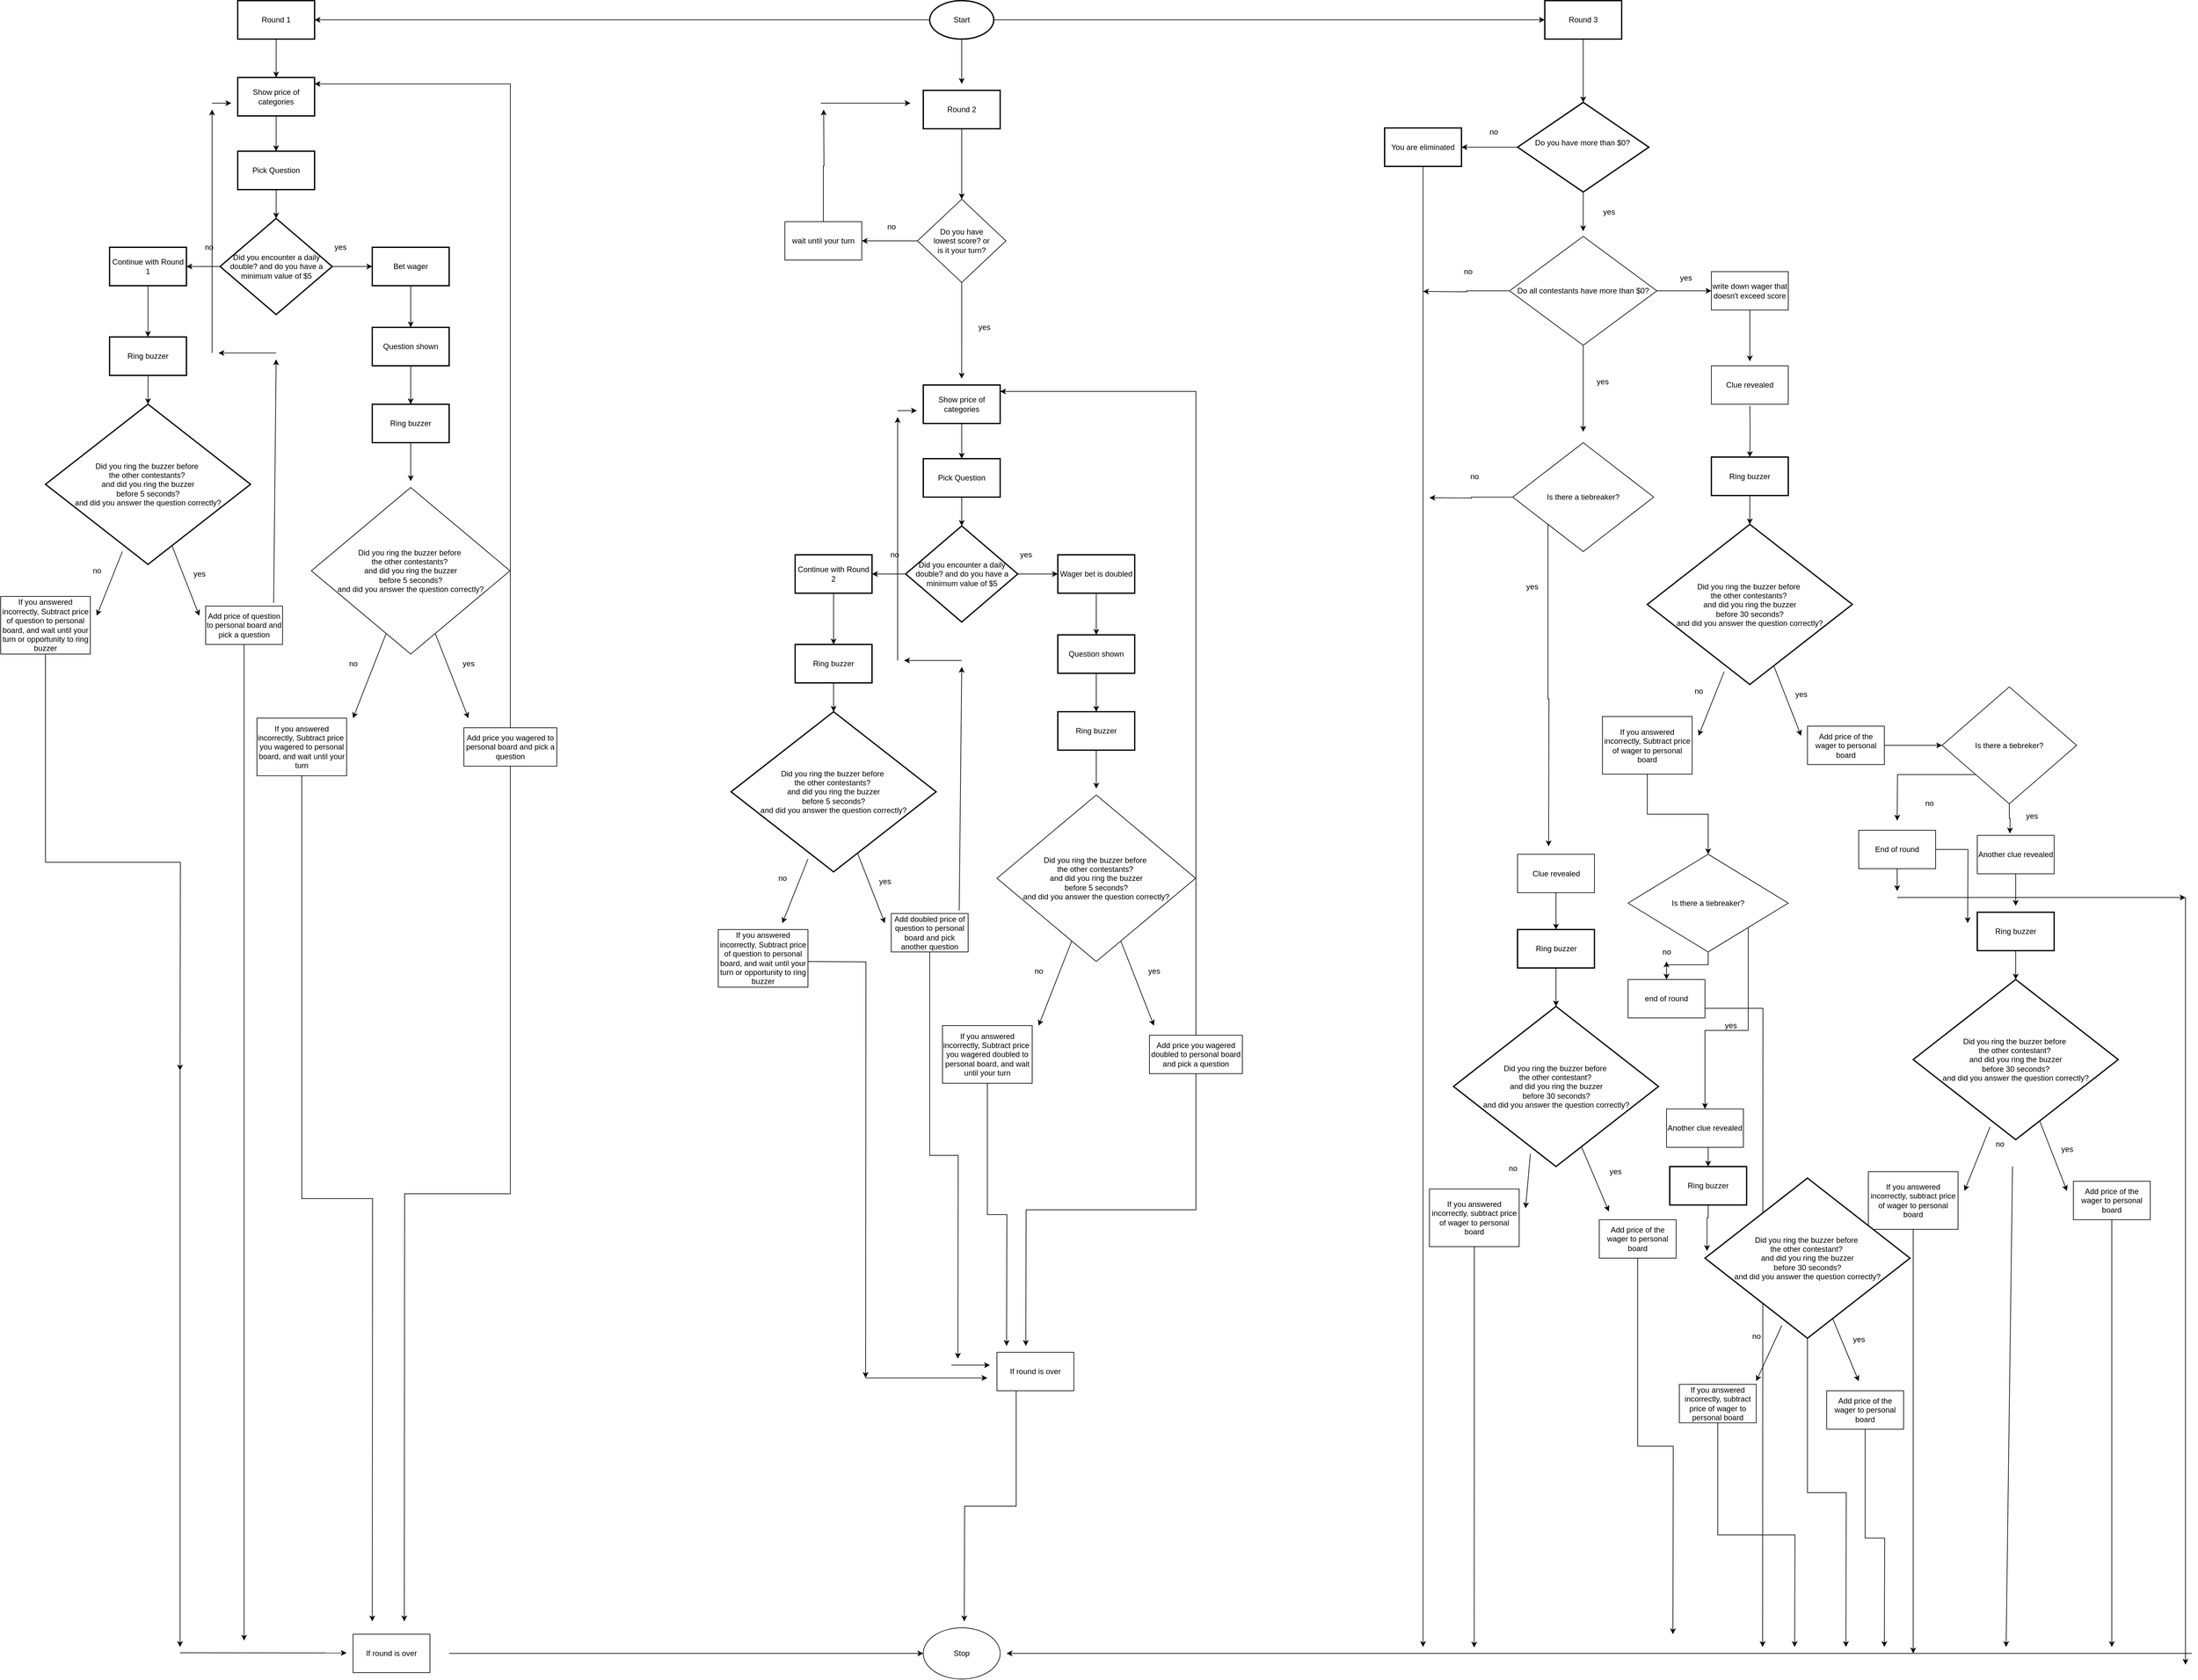 <mxfile version="24.8.8">
  <diagram name="Page-1" id="IfDNaryBEK2YmDjczh2T">
    <mxGraphModel dx="2621" dy="907" grid="1" gridSize="10" guides="1" tooltips="1" connect="1" arrows="1" fold="1" page="1" pageScale="1" pageWidth="850" pageHeight="1100" math="0" shadow="0">
      <root>
        <mxCell id="0" />
        <mxCell id="1" parent="0" />
        <mxCell id="997we59TdqfFo7xOntOj-4" value="" style="edgeStyle=orthogonalEdgeStyle;rounded=0;orthogonalLoop=1;jettySize=auto;html=1;" parent="1" source="997we59TdqfFo7xOntOj-2" target="997we59TdqfFo7xOntOj-3" edge="1">
          <mxGeometry relative="1" as="geometry" />
        </mxCell>
        <mxCell id="997we59TdqfFo7xOntOj-6" value="" style="edgeStyle=orthogonalEdgeStyle;rounded=0;orthogonalLoop=1;jettySize=auto;html=1;" parent="1" source="997we59TdqfFo7xOntOj-2" target="997we59TdqfFo7xOntOj-5" edge="1">
          <mxGeometry relative="1" as="geometry" />
        </mxCell>
        <mxCell id="997we59TdqfFo7xOntOj-191" style="edgeStyle=orthogonalEdgeStyle;rounded=0;orthogonalLoop=1;jettySize=auto;html=1;exitX=0.5;exitY=1;exitDx=0;exitDy=0;exitPerimeter=0;" parent="1" source="997we59TdqfFo7xOntOj-2" edge="1">
          <mxGeometry relative="1" as="geometry">
            <mxPoint x="1130" y="170" as="targetPoint" />
          </mxGeometry>
        </mxCell>
        <mxCell id="997we59TdqfFo7xOntOj-2" value="Start" style="strokeWidth=2;html=1;shape=mxgraph.flowchart.start_1;whiteSpace=wrap;" parent="1" vertex="1">
          <mxGeometry x="1080" y="40" width="100" height="60" as="geometry" />
        </mxCell>
        <mxCell id="997we59TdqfFo7xOntOj-10" value="" style="edgeStyle=orthogonalEdgeStyle;rounded=0;orthogonalLoop=1;jettySize=auto;html=1;" parent="1" source="997we59TdqfFo7xOntOj-3" target="997we59TdqfFo7xOntOj-9" edge="1">
          <mxGeometry relative="1" as="geometry" />
        </mxCell>
        <mxCell id="997we59TdqfFo7xOntOj-3" value="Round 1" style="whiteSpace=wrap;html=1;strokeWidth=2;" parent="1" vertex="1">
          <mxGeometry y="40" width="120" height="60" as="geometry" />
        </mxCell>
        <mxCell id="997we59TdqfFo7xOntOj-249" value="" style="edgeStyle=orthogonalEdgeStyle;rounded=0;orthogonalLoop=1;jettySize=auto;html=1;" parent="1" source="997we59TdqfFo7xOntOj-5" target="997we59TdqfFo7xOntOj-248" edge="1">
          <mxGeometry relative="1" as="geometry" />
        </mxCell>
        <mxCell id="997we59TdqfFo7xOntOj-5" value="Round 3" style="whiteSpace=wrap;html=1;strokeWidth=2;" parent="1" vertex="1">
          <mxGeometry x="2040" y="40" width="120" height="60" as="geometry" />
        </mxCell>
        <mxCell id="997we59TdqfFo7xOntOj-242" style="edgeStyle=orthogonalEdgeStyle;rounded=0;orthogonalLoop=1;jettySize=auto;html=1;exitX=0.5;exitY=1;exitDx=0;exitDy=0;entryX=0.5;entryY=0;entryDx=0;entryDy=0;" parent="1" source="997we59TdqfFo7xOntOj-7" target="997we59TdqfFo7xOntOj-192" edge="1">
          <mxGeometry relative="1" as="geometry">
            <mxPoint x="1130" y="320" as="targetPoint" />
          </mxGeometry>
        </mxCell>
        <mxCell id="997we59TdqfFo7xOntOj-7" value="Round 2" style="whiteSpace=wrap;html=1;strokeWidth=2;" parent="1" vertex="1">
          <mxGeometry x="1070" y="180" width="120" height="60" as="geometry" />
        </mxCell>
        <mxCell id="997we59TdqfFo7xOntOj-14" value="" style="edgeStyle=orthogonalEdgeStyle;rounded=0;orthogonalLoop=1;jettySize=auto;html=1;" parent="1" source="997we59TdqfFo7xOntOj-9" target="997we59TdqfFo7xOntOj-13" edge="1">
          <mxGeometry relative="1" as="geometry" />
        </mxCell>
        <mxCell id="997we59TdqfFo7xOntOj-16" value="" style="edgeStyle=orthogonalEdgeStyle;rounded=0;orthogonalLoop=1;jettySize=auto;html=1;" parent="1" source="997we59TdqfFo7xOntOj-13" target="997we59TdqfFo7xOntOj-15" edge="1">
          <mxGeometry relative="1" as="geometry" />
        </mxCell>
        <mxCell id="997we59TdqfFo7xOntOj-13" value="Pick Question" style="whiteSpace=wrap;html=1;strokeWidth=2;" parent="1" vertex="1">
          <mxGeometry y="275" width="120" height="60" as="geometry" />
        </mxCell>
        <mxCell id="997we59TdqfFo7xOntOj-21" value="" style="edgeStyle=orthogonalEdgeStyle;rounded=0;orthogonalLoop=1;jettySize=auto;html=1;" parent="1" source="997we59TdqfFo7xOntOj-15" target="997we59TdqfFo7xOntOj-20" edge="1">
          <mxGeometry relative="1" as="geometry" />
        </mxCell>
        <mxCell id="997we59TdqfFo7xOntOj-24" value="" style="edgeStyle=orthogonalEdgeStyle;rounded=0;orthogonalLoop=1;jettySize=auto;html=1;" parent="1" source="997we59TdqfFo7xOntOj-15" target="997we59TdqfFo7xOntOj-23" edge="1">
          <mxGeometry relative="1" as="geometry" />
        </mxCell>
        <mxCell id="997we59TdqfFo7xOntOj-15" value="Did you encounter a daily double? and do you have a minimum value of $5" style="rhombus;whiteSpace=wrap;html=1;strokeWidth=2;" parent="1" vertex="1">
          <mxGeometry x="-27.5" y="380" width="175" height="150" as="geometry" />
        </mxCell>
        <mxCell id="997we59TdqfFo7xOntOj-29" value="" style="edgeStyle=orthogonalEdgeStyle;rounded=0;orthogonalLoop=1;jettySize=auto;html=1;" parent="1" source="997we59TdqfFo7xOntOj-20" target="997we59TdqfFo7xOntOj-28" edge="1">
          <mxGeometry relative="1" as="geometry" />
        </mxCell>
        <mxCell id="997we59TdqfFo7xOntOj-20" value="Bet wager" style="whiteSpace=wrap;html=1;strokeWidth=2;" parent="1" vertex="1">
          <mxGeometry x="210" y="425" width="120" height="60" as="geometry" />
        </mxCell>
        <mxCell id="997we59TdqfFo7xOntOj-22" value="yes" style="text;html=1;align=center;verticalAlign=middle;resizable=0;points=[];autosize=1;strokeColor=none;fillColor=none;" parent="1" vertex="1">
          <mxGeometry x="140" y="410" width="40" height="30" as="geometry" />
        </mxCell>
        <mxCell id="997we59TdqfFo7xOntOj-27" value="" style="edgeStyle=orthogonalEdgeStyle;rounded=0;orthogonalLoop=1;jettySize=auto;html=1;" parent="1" source="997we59TdqfFo7xOntOj-23" target="997we59TdqfFo7xOntOj-26" edge="1">
          <mxGeometry relative="1" as="geometry" />
        </mxCell>
        <mxCell id="997we59TdqfFo7xOntOj-23" value="Continue with Round 1" style="whiteSpace=wrap;html=1;strokeWidth=2;" parent="1" vertex="1">
          <mxGeometry x="-200" y="425" width="120" height="60" as="geometry" />
        </mxCell>
        <mxCell id="997we59TdqfFo7xOntOj-25" value="no" style="text;html=1;align=center;verticalAlign=middle;resizable=0;points=[];autosize=1;strokeColor=none;fillColor=none;" parent="1" vertex="1">
          <mxGeometry x="-65" y="410" width="40" height="30" as="geometry" />
        </mxCell>
        <mxCell id="997we59TdqfFo7xOntOj-31" value="" style="edgeStyle=orthogonalEdgeStyle;rounded=0;orthogonalLoop=1;jettySize=auto;html=1;" parent="1" source="997we59TdqfFo7xOntOj-26" target="997we59TdqfFo7xOntOj-30" edge="1">
          <mxGeometry relative="1" as="geometry" />
        </mxCell>
        <mxCell id="997we59TdqfFo7xOntOj-26" value="Ring buzzer" style="whiteSpace=wrap;html=1;strokeWidth=2;" parent="1" vertex="1">
          <mxGeometry x="-200" y="565" width="120" height="60" as="geometry" />
        </mxCell>
        <mxCell id="997we59TdqfFo7xOntOj-35" value="" style="edgeStyle=orthogonalEdgeStyle;rounded=0;orthogonalLoop=1;jettySize=auto;html=1;" parent="1" source="997we59TdqfFo7xOntOj-28" target="997we59TdqfFo7xOntOj-34" edge="1">
          <mxGeometry relative="1" as="geometry" />
        </mxCell>
        <mxCell id="997we59TdqfFo7xOntOj-28" value="Question shown" style="whiteSpace=wrap;html=1;strokeWidth=2;" parent="1" vertex="1">
          <mxGeometry x="210" y="550" width="120" height="60" as="geometry" />
        </mxCell>
        <mxCell id="997we59TdqfFo7xOntOj-30" value="Did you ring the buzzer before&amp;nbsp;&lt;div&gt;the other contestants?&amp;nbsp;&lt;div&gt;and did you ring the buzzer&lt;/div&gt;&lt;div&gt;&amp;nbsp;before 5 seconds?&amp;nbsp;&lt;/div&gt;&lt;div&gt;and did you answer the question correctly?&lt;/div&gt;&lt;/div&gt;" style="rhombus;whiteSpace=wrap;html=1;strokeWidth=2;" parent="1" vertex="1">
          <mxGeometry x="-300" y="670" width="320" height="250" as="geometry" />
        </mxCell>
        <mxCell id="997we59TdqfFo7xOntOj-66" style="edgeStyle=orthogonalEdgeStyle;rounded=0;orthogonalLoop=1;jettySize=auto;html=1;exitX=0.5;exitY=1;exitDx=0;exitDy=0;" parent="1" source="997we59TdqfFo7xOntOj-34" edge="1">
          <mxGeometry relative="1" as="geometry">
            <mxPoint x="270" y="790" as="targetPoint" />
          </mxGeometry>
        </mxCell>
        <mxCell id="997we59TdqfFo7xOntOj-34" value="Ring buzzer" style="whiteSpace=wrap;html=1;strokeWidth=2;" parent="1" vertex="1">
          <mxGeometry x="210" y="670" width="120" height="60" as="geometry" />
        </mxCell>
        <mxCell id="997we59TdqfFo7xOntOj-39" value="" style="endArrow=classic;html=1;rounded=0;" parent="1" source="997we59TdqfFo7xOntOj-30" edge="1">
          <mxGeometry width="50" height="50" relative="1" as="geometry">
            <mxPoint x="-130" y="1000" as="sourcePoint" />
            <mxPoint x="-60" y="1000" as="targetPoint" />
          </mxGeometry>
        </mxCell>
        <mxCell id="997we59TdqfFo7xOntOj-40" value="" style="endArrow=classic;html=1;rounded=0;exitX=0.375;exitY=0.92;exitDx=0;exitDy=0;exitPerimeter=0;" parent="1" source="997we59TdqfFo7xOntOj-30" edge="1">
          <mxGeometry width="50" height="50" relative="1" as="geometry">
            <mxPoint x="-150" y="1000" as="sourcePoint" />
            <mxPoint x="-220" y="1000" as="targetPoint" />
          </mxGeometry>
        </mxCell>
        <mxCell id="997we59TdqfFo7xOntOj-41" value="yes" style="text;html=1;align=center;verticalAlign=middle;resizable=0;points=[];autosize=1;strokeColor=none;fillColor=none;" parent="1" vertex="1">
          <mxGeometry x="-80" y="920" width="40" height="30" as="geometry" />
        </mxCell>
        <mxCell id="997we59TdqfFo7xOntOj-42" value="no" style="text;html=1;align=center;verticalAlign=middle;resizable=0;points=[];autosize=1;strokeColor=none;fillColor=none;" parent="1" vertex="1">
          <mxGeometry x="-240" y="915" width="40" height="30" as="geometry" />
        </mxCell>
        <mxCell id="997we59TdqfFo7xOntOj-137" style="edgeStyle=orthogonalEdgeStyle;rounded=0;orthogonalLoop=1;jettySize=auto;html=1;exitX=0.5;exitY=1;exitDx=0;exitDy=0;" parent="1" source="997we59TdqfFo7xOntOj-43" edge="1">
          <mxGeometry relative="1" as="geometry">
            <mxPoint x="10" y="2600" as="targetPoint" />
          </mxGeometry>
        </mxCell>
        <mxCell id="997we59TdqfFo7xOntOj-43" value="&lt;span style=&quot;background-color: initial;&quot;&gt;Add price of question to personal board and p&lt;/span&gt;ick a question" style="rounded=0;whiteSpace=wrap;html=1;" parent="1" vertex="1">
          <mxGeometry x="-50" y="985" width="120" height="60" as="geometry" />
        </mxCell>
        <mxCell id="997we59TdqfFo7xOntOj-44" value="" style="endArrow=classic;html=1;rounded=0;exitX=0.884;exitY=-0.08;exitDx=0;exitDy=0;exitPerimeter=0;" parent="1" source="997we59TdqfFo7xOntOj-43" edge="1">
          <mxGeometry width="50" height="50" relative="1" as="geometry">
            <mxPoint x="10" y="790" as="sourcePoint" />
            <mxPoint x="60" y="600" as="targetPoint" />
          </mxGeometry>
        </mxCell>
        <mxCell id="997we59TdqfFo7xOntOj-46" value="" style="endArrow=classic;html=1;rounded=0;" parent="1" edge="1">
          <mxGeometry width="50" height="50" relative="1" as="geometry">
            <mxPoint x="60" y="590" as="sourcePoint" />
            <mxPoint x="-30" y="590" as="targetPoint" />
          </mxGeometry>
        </mxCell>
        <mxCell id="997we59TdqfFo7xOntOj-47" value="" style="endArrow=classic;html=1;rounded=0;" parent="1" edge="1">
          <mxGeometry width="50" height="50" relative="1" as="geometry">
            <mxPoint x="-40" y="590" as="sourcePoint" />
            <mxPoint x="-40" y="210" as="targetPoint" />
          </mxGeometry>
        </mxCell>
        <mxCell id="997we59TdqfFo7xOntOj-48" value="" style="endArrow=classic;html=1;rounded=0;" parent="1" edge="1">
          <mxGeometry width="50" height="50" relative="1" as="geometry">
            <mxPoint x="-40" y="200" as="sourcePoint" />
            <mxPoint x="-10" y="200" as="targetPoint" />
          </mxGeometry>
        </mxCell>
        <mxCell id="997we59TdqfFo7xOntOj-49" value="Stop" style="ellipse;whiteSpace=wrap;html=1;" parent="1" vertex="1">
          <mxGeometry x="1070" y="2580" width="120" height="80" as="geometry" />
        </mxCell>
        <mxCell id="997we59TdqfFo7xOntOj-132" style="edgeStyle=orthogonalEdgeStyle;rounded=0;orthogonalLoop=1;jettySize=auto;html=1;exitX=0.5;exitY=1;exitDx=0;exitDy=0;" parent="1" source="997we59TdqfFo7xOntOj-50" edge="1">
          <mxGeometry relative="1" as="geometry">
            <mxPoint x="-90" y="1710" as="targetPoint" />
          </mxGeometry>
        </mxCell>
        <mxCell id="997we59TdqfFo7xOntOj-50" value="&lt;p class=&quot;MsoNormal&quot;&gt;If you answered incorrectly, Subtract price of question to personal board, and wait until your turn or opportunity to ring buzzer&lt;/p&gt;" style="rounded=0;whiteSpace=wrap;html=1;" parent="1" vertex="1">
          <mxGeometry x="-370" y="970" width="140" height="90" as="geometry" />
        </mxCell>
        <mxCell id="997we59TdqfFo7xOntOj-56" value="Did you ring the buzzer before&amp;nbsp;&lt;div&gt;the other contestants?&amp;nbsp;&lt;div&gt;and did you ring the buzzer&lt;/div&gt;&lt;div&gt;&amp;nbsp;before 5 seconds?&amp;nbsp;&lt;/div&gt;&lt;div&gt;and did you answer the question correctly?&lt;/div&gt;&lt;/div&gt;" style="rhombus;whiteSpace=wrap;html=1;" parent="1" vertex="1">
          <mxGeometry x="115" y="800" width="310" height="260" as="geometry" />
        </mxCell>
        <mxCell id="997we59TdqfFo7xOntOj-61" value="" style="endArrow=classic;html=1;rounded=0;" parent="1" source="997we59TdqfFo7xOntOj-56" edge="1">
          <mxGeometry width="50" height="50" relative="1" as="geometry">
            <mxPoint x="260" y="1160" as="sourcePoint" />
            <mxPoint x="180" y="1160" as="targetPoint" />
          </mxGeometry>
        </mxCell>
        <mxCell id="997we59TdqfFo7xOntOj-63" value="no" style="text;html=1;align=center;verticalAlign=middle;resizable=0;points=[];autosize=1;strokeColor=none;fillColor=none;" parent="1" vertex="1">
          <mxGeometry x="160" y="1060" width="40" height="30" as="geometry" />
        </mxCell>
        <mxCell id="997we59TdqfFo7xOntOj-136" style="edgeStyle=orthogonalEdgeStyle;rounded=0;orthogonalLoop=1;jettySize=auto;html=1;exitX=0.5;exitY=1;exitDx=0;exitDy=0;" parent="1" source="997we59TdqfFo7xOntOj-64" edge="1">
          <mxGeometry relative="1" as="geometry">
            <mxPoint x="210" y="2570" as="targetPoint" />
          </mxGeometry>
        </mxCell>
        <mxCell id="997we59TdqfFo7xOntOj-64" value="If you answered incorrectly, Subtract price&amp;nbsp; you wagered to personal board, and wait until your turn" style="rounded=0;whiteSpace=wrap;html=1;" parent="1" vertex="1">
          <mxGeometry x="30" y="1160" width="140" height="90" as="geometry" />
        </mxCell>
        <mxCell id="997we59TdqfFo7xOntOj-72" value="" style="endArrow=classic;html=1;rounded=0;" parent="1" source="997we59TdqfFo7xOntOj-56" edge="1">
          <mxGeometry width="50" height="50" relative="1" as="geometry">
            <mxPoint x="280" y="1160" as="sourcePoint" />
            <mxPoint x="360" y="1160" as="targetPoint" />
          </mxGeometry>
        </mxCell>
        <mxCell id="997we59TdqfFo7xOntOj-73" value="yes" style="text;html=1;align=center;verticalAlign=middle;resizable=0;points=[];autosize=1;strokeColor=none;fillColor=none;" parent="1" vertex="1">
          <mxGeometry x="340" y="1060" width="40" height="30" as="geometry" />
        </mxCell>
        <mxCell id="997we59TdqfFo7xOntOj-135" style="edgeStyle=orthogonalEdgeStyle;rounded=0;orthogonalLoop=1;jettySize=auto;html=1;exitX=0.5;exitY=1;exitDx=0;exitDy=0;" parent="1" source="997we59TdqfFo7xOntOj-74" edge="1">
          <mxGeometry relative="1" as="geometry">
            <mxPoint x="260" y="2570" as="targetPoint" />
          </mxGeometry>
        </mxCell>
        <mxCell id="997we59TdqfFo7xOntOj-74" value="&lt;span style=&quot;background-color: initial;&quot;&gt;Add price you wagered to personal board and pick a question&lt;/span&gt;" style="rounded=0;whiteSpace=wrap;html=1;" parent="1" vertex="1">
          <mxGeometry x="353" y="1175" width="145" height="60" as="geometry" />
        </mxCell>
        <mxCell id="997we59TdqfFo7xOntOj-79" value="" style="endArrow=classic;html=1;rounded=0;" parent="1" edge="1">
          <mxGeometry width="50" height="50" relative="1" as="geometry">
            <mxPoint x="330" y="2620" as="sourcePoint" />
            <mxPoint x="1070" y="2620" as="targetPoint" />
          </mxGeometry>
        </mxCell>
        <mxCell id="997we59TdqfFo7xOntOj-131" value="" style="edgeStyle=orthogonalEdgeStyle;rounded=0;orthogonalLoop=1;jettySize=auto;html=1;exitX=0.5;exitY=0;exitDx=0;exitDy=0;" parent="1" source="997we59TdqfFo7xOntOj-74" target="997we59TdqfFo7xOntOj-9" edge="1">
          <mxGeometry relative="1" as="geometry">
            <mxPoint x="130" y="180" as="targetPoint" />
            <mxPoint x="426" y="1160" as="sourcePoint" />
            <Array as="points">
              <mxPoint x="426" y="170" />
            </Array>
          </mxGeometry>
        </mxCell>
        <mxCell id="997we59TdqfFo7xOntOj-9" value="Show price of categories" style="whiteSpace=wrap;html=1;strokeWidth=2;" parent="1" vertex="1">
          <mxGeometry y="160" width="120" height="60" as="geometry" />
        </mxCell>
        <mxCell id="997we59TdqfFo7xOntOj-138" value="If round is over" style="rounded=0;whiteSpace=wrap;html=1;" parent="1" vertex="1">
          <mxGeometry x="180" y="2590" width="120" height="60" as="geometry" />
        </mxCell>
        <mxCell id="997we59TdqfFo7xOntOj-139" value="" style="endArrow=classic;html=1;rounded=0;" parent="1" edge="1">
          <mxGeometry width="50" height="50" relative="1" as="geometry">
            <mxPoint x="-90" y="1710" as="sourcePoint" />
            <mxPoint x="-90" y="2610" as="targetPoint" />
          </mxGeometry>
        </mxCell>
        <mxCell id="997we59TdqfFo7xOntOj-185" value="" style="endArrow=classic;html=1;rounded=0;" parent="1" edge="1">
          <mxGeometry width="50" height="50" relative="1" as="geometry">
            <mxPoint x="-90" y="2619" as="sourcePoint" />
            <mxPoint x="170" y="2619.23" as="targetPoint" />
          </mxGeometry>
        </mxCell>
        <mxCell id="997we59TdqfFo7xOntOj-239" style="edgeStyle=orthogonalEdgeStyle;rounded=0;orthogonalLoop=1;jettySize=auto;html=1;exitX=0.5;exitY=1;exitDx=0;exitDy=0;" parent="1" source="997we59TdqfFo7xOntOj-192" edge="1">
          <mxGeometry relative="1" as="geometry">
            <mxPoint x="1129.923" y="630" as="targetPoint" />
          </mxGeometry>
        </mxCell>
        <mxCell id="997we59TdqfFo7xOntOj-244" value="" style="edgeStyle=orthogonalEdgeStyle;rounded=0;orthogonalLoop=1;jettySize=auto;html=1;" parent="1" source="997we59TdqfFo7xOntOj-192" target="997we59TdqfFo7xOntOj-243" edge="1">
          <mxGeometry relative="1" as="geometry" />
        </mxCell>
        <mxCell id="997we59TdqfFo7xOntOj-192" value="Do you have&lt;div&gt;&amp;nbsp;lowest score? or&amp;nbsp;&lt;div&gt;is it your turn?&lt;/div&gt;&lt;/div&gt;" style="rhombus;whiteSpace=wrap;html=1;" parent="1" vertex="1">
          <mxGeometry x="1061" y="350" width="138" height="130" as="geometry" />
        </mxCell>
        <mxCell id="997we59TdqfFo7xOntOj-193" value="" style="edgeStyle=orthogonalEdgeStyle;rounded=0;orthogonalLoop=1;jettySize=auto;html=1;" parent="1" source="997we59TdqfFo7xOntOj-233" target="997we59TdqfFo7xOntOj-195" edge="1">
          <mxGeometry relative="1" as="geometry" />
        </mxCell>
        <mxCell id="997we59TdqfFo7xOntOj-194" value="" style="edgeStyle=orthogonalEdgeStyle;rounded=0;orthogonalLoop=1;jettySize=auto;html=1;" parent="1" source="997we59TdqfFo7xOntOj-195" target="997we59TdqfFo7xOntOj-198" edge="1">
          <mxGeometry relative="1" as="geometry" />
        </mxCell>
        <mxCell id="997we59TdqfFo7xOntOj-195" value="Pick Question" style="whiteSpace=wrap;html=1;strokeWidth=2;" parent="1" vertex="1">
          <mxGeometry x="1070" y="755" width="120" height="60" as="geometry" />
        </mxCell>
        <mxCell id="997we59TdqfFo7xOntOj-196" value="" style="edgeStyle=orthogonalEdgeStyle;rounded=0;orthogonalLoop=1;jettySize=auto;html=1;" parent="1" source="997we59TdqfFo7xOntOj-198" target="997we59TdqfFo7xOntOj-200" edge="1">
          <mxGeometry relative="1" as="geometry" />
        </mxCell>
        <mxCell id="997we59TdqfFo7xOntOj-197" value="" style="edgeStyle=orthogonalEdgeStyle;rounded=0;orthogonalLoop=1;jettySize=auto;html=1;" parent="1" source="997we59TdqfFo7xOntOj-198" target="997we59TdqfFo7xOntOj-203" edge="1">
          <mxGeometry relative="1" as="geometry" />
        </mxCell>
        <mxCell id="997we59TdqfFo7xOntOj-198" value="Did you encounter a daily double? and do you have a minimum value of $5" style="rhombus;whiteSpace=wrap;html=1;strokeWidth=2;" parent="1" vertex="1">
          <mxGeometry x="1042.5" y="860" width="175" height="150" as="geometry" />
        </mxCell>
        <mxCell id="997we59TdqfFo7xOntOj-199" value="" style="edgeStyle=orthogonalEdgeStyle;rounded=0;orthogonalLoop=1;jettySize=auto;html=1;" parent="1" source="997we59TdqfFo7xOntOj-200" target="997we59TdqfFo7xOntOj-208" edge="1">
          <mxGeometry relative="1" as="geometry" />
        </mxCell>
        <mxCell id="997we59TdqfFo7xOntOj-200" value="Wager bet is doubled" style="whiteSpace=wrap;html=1;strokeWidth=2;" parent="1" vertex="1">
          <mxGeometry x="1280" y="905" width="120" height="60" as="geometry" />
        </mxCell>
        <mxCell id="997we59TdqfFo7xOntOj-201" value="yes" style="text;html=1;align=center;verticalAlign=middle;resizable=0;points=[];autosize=1;strokeColor=none;fillColor=none;" parent="1" vertex="1">
          <mxGeometry x="1210" y="890" width="40" height="30" as="geometry" />
        </mxCell>
        <mxCell id="997we59TdqfFo7xOntOj-202" value="" style="edgeStyle=orthogonalEdgeStyle;rounded=0;orthogonalLoop=1;jettySize=auto;html=1;" parent="1" source="997we59TdqfFo7xOntOj-203" target="997we59TdqfFo7xOntOj-206" edge="1">
          <mxGeometry relative="1" as="geometry" />
        </mxCell>
        <mxCell id="997we59TdqfFo7xOntOj-203" value="Continue with Round 2" style="whiteSpace=wrap;html=1;strokeWidth=2;" parent="1" vertex="1">
          <mxGeometry x="870" y="905" width="120" height="60" as="geometry" />
        </mxCell>
        <mxCell id="997we59TdqfFo7xOntOj-204" value="no" style="text;html=1;align=center;verticalAlign=middle;resizable=0;points=[];autosize=1;strokeColor=none;fillColor=none;" parent="1" vertex="1">
          <mxGeometry x="1005" y="890" width="40" height="30" as="geometry" />
        </mxCell>
        <mxCell id="997we59TdqfFo7xOntOj-205" value="" style="edgeStyle=orthogonalEdgeStyle;rounded=0;orthogonalLoop=1;jettySize=auto;html=1;" parent="1" source="997we59TdqfFo7xOntOj-206" target="997we59TdqfFo7xOntOj-209" edge="1">
          <mxGeometry relative="1" as="geometry" />
        </mxCell>
        <mxCell id="997we59TdqfFo7xOntOj-206" value="Ring buzzer" style="whiteSpace=wrap;html=1;strokeWidth=2;" parent="1" vertex="1">
          <mxGeometry x="870" y="1045" width="120" height="60" as="geometry" />
        </mxCell>
        <mxCell id="997we59TdqfFo7xOntOj-207" value="" style="edgeStyle=orthogonalEdgeStyle;rounded=0;orthogonalLoop=1;jettySize=auto;html=1;" parent="1" source="997we59TdqfFo7xOntOj-208" target="997we59TdqfFo7xOntOj-211" edge="1">
          <mxGeometry relative="1" as="geometry" />
        </mxCell>
        <mxCell id="997we59TdqfFo7xOntOj-208" value="Question shown" style="whiteSpace=wrap;html=1;strokeWidth=2;" parent="1" vertex="1">
          <mxGeometry x="1280" y="1030" width="120" height="60" as="geometry" />
        </mxCell>
        <mxCell id="997we59TdqfFo7xOntOj-209" value="Did you ring the buzzer before&amp;nbsp;&lt;div&gt;the other contestants?&amp;nbsp;&lt;div&gt;and did you ring the buzzer&lt;/div&gt;&lt;div&gt;&amp;nbsp;before 5 seconds?&amp;nbsp;&lt;/div&gt;&lt;div&gt;and did you answer the question correctly?&lt;/div&gt;&lt;/div&gt;" style="rhombus;whiteSpace=wrap;html=1;strokeWidth=2;" parent="1" vertex="1">
          <mxGeometry x="770" y="1150" width="320" height="250" as="geometry" />
        </mxCell>
        <mxCell id="997we59TdqfFo7xOntOj-210" style="edgeStyle=orthogonalEdgeStyle;rounded=0;orthogonalLoop=1;jettySize=auto;html=1;exitX=0.5;exitY=1;exitDx=0;exitDy=0;" parent="1" source="997we59TdqfFo7xOntOj-211" edge="1">
          <mxGeometry relative="1" as="geometry">
            <mxPoint x="1340" y="1270" as="targetPoint" />
          </mxGeometry>
        </mxCell>
        <mxCell id="997we59TdqfFo7xOntOj-211" value="Ring buzzer" style="whiteSpace=wrap;html=1;strokeWidth=2;" parent="1" vertex="1">
          <mxGeometry x="1280" y="1150" width="120" height="60" as="geometry" />
        </mxCell>
        <mxCell id="997we59TdqfFo7xOntOj-212" value="" style="endArrow=classic;html=1;rounded=0;" parent="1" source="997we59TdqfFo7xOntOj-209" edge="1">
          <mxGeometry width="50" height="50" relative="1" as="geometry">
            <mxPoint x="940" y="1480" as="sourcePoint" />
            <mxPoint x="1010" y="1480" as="targetPoint" />
          </mxGeometry>
        </mxCell>
        <mxCell id="997we59TdqfFo7xOntOj-213" value="" style="endArrow=classic;html=1;rounded=0;exitX=0.375;exitY=0.92;exitDx=0;exitDy=0;exitPerimeter=0;" parent="1" source="997we59TdqfFo7xOntOj-209" edge="1">
          <mxGeometry width="50" height="50" relative="1" as="geometry">
            <mxPoint x="920" y="1480" as="sourcePoint" />
            <mxPoint x="850" y="1480" as="targetPoint" />
          </mxGeometry>
        </mxCell>
        <mxCell id="997we59TdqfFo7xOntOj-214" value="yes" style="text;html=1;align=center;verticalAlign=middle;resizable=0;points=[];autosize=1;strokeColor=none;fillColor=none;" parent="1" vertex="1">
          <mxGeometry x="990" y="1400" width="40" height="30" as="geometry" />
        </mxCell>
        <mxCell id="997we59TdqfFo7xOntOj-215" value="no" style="text;html=1;align=center;verticalAlign=middle;resizable=0;points=[];autosize=1;strokeColor=none;fillColor=none;" parent="1" vertex="1">
          <mxGeometry x="830" y="1395" width="40" height="30" as="geometry" />
        </mxCell>
        <mxCell id="997we59TdqfFo7xOntOj-216" style="edgeStyle=orthogonalEdgeStyle;rounded=0;orthogonalLoop=1;jettySize=auto;html=1;exitX=0.5;exitY=1;exitDx=0;exitDy=0;" parent="1" source="997we59TdqfFo7xOntOj-217" edge="1">
          <mxGeometry relative="1" as="geometry">
            <mxPoint x="1124" y="2160" as="targetPoint" />
          </mxGeometry>
        </mxCell>
        <mxCell id="997we59TdqfFo7xOntOj-217" value="&lt;span style=&quot;background-color: initial;&quot;&gt;Add doubled price of question to personal board and p&lt;/span&gt;ick another question" style="rounded=0;whiteSpace=wrap;html=1;" parent="1" vertex="1">
          <mxGeometry x="1020" y="1465" width="120" height="60" as="geometry" />
        </mxCell>
        <mxCell id="997we59TdqfFo7xOntOj-218" value="" style="endArrow=classic;html=1;rounded=0;exitX=0.884;exitY=-0.08;exitDx=0;exitDy=0;exitPerimeter=0;" parent="1" source="997we59TdqfFo7xOntOj-217" edge="1">
          <mxGeometry width="50" height="50" relative="1" as="geometry">
            <mxPoint x="1080" y="1270" as="sourcePoint" />
            <mxPoint x="1130" y="1080" as="targetPoint" />
          </mxGeometry>
        </mxCell>
        <mxCell id="997we59TdqfFo7xOntOj-219" value="" style="endArrow=classic;html=1;rounded=0;" parent="1" edge="1">
          <mxGeometry width="50" height="50" relative="1" as="geometry">
            <mxPoint x="1130" y="1070" as="sourcePoint" />
            <mxPoint x="1040" y="1070" as="targetPoint" />
          </mxGeometry>
        </mxCell>
        <mxCell id="997we59TdqfFo7xOntOj-220" value="" style="endArrow=classic;html=1;rounded=0;" parent="1" edge="1">
          <mxGeometry width="50" height="50" relative="1" as="geometry">
            <mxPoint x="1030" y="1070" as="sourcePoint" />
            <mxPoint x="1030" y="690" as="targetPoint" />
          </mxGeometry>
        </mxCell>
        <mxCell id="997we59TdqfFo7xOntOj-221" value="" style="endArrow=classic;html=1;rounded=0;" parent="1" edge="1">
          <mxGeometry width="50" height="50" relative="1" as="geometry">
            <mxPoint x="1030" y="680" as="sourcePoint" />
            <mxPoint x="1060" y="680" as="targetPoint" />
          </mxGeometry>
        </mxCell>
        <mxCell id="997we59TdqfFo7xOntOj-222" style="edgeStyle=orthogonalEdgeStyle;rounded=0;orthogonalLoop=1;jettySize=auto;html=1;" parent="1" edge="1">
          <mxGeometry relative="1" as="geometry">
            <mxPoint x="980" y="2190" as="targetPoint" />
            <mxPoint x="890" y="1540" as="sourcePoint" />
          </mxGeometry>
        </mxCell>
        <mxCell id="997we59TdqfFo7xOntOj-223" value="Did you ring the buzzer before&amp;nbsp;&lt;div&gt;the other contestants?&amp;nbsp;&lt;div&gt;and did you ring the buzzer&lt;/div&gt;&lt;div&gt;&amp;nbsp;before 5 seconds?&amp;nbsp;&lt;/div&gt;&lt;div&gt;and did you answer the question correctly?&lt;/div&gt;&lt;/div&gt;" style="rhombus;whiteSpace=wrap;html=1;" parent="1" vertex="1">
          <mxGeometry x="1185" y="1280" width="310" height="260" as="geometry" />
        </mxCell>
        <mxCell id="997we59TdqfFo7xOntOj-224" value="" style="endArrow=classic;html=1;rounded=0;" parent="1" source="997we59TdqfFo7xOntOj-223" edge="1">
          <mxGeometry width="50" height="50" relative="1" as="geometry">
            <mxPoint x="1330" y="1640" as="sourcePoint" />
            <mxPoint x="1250" y="1640" as="targetPoint" />
          </mxGeometry>
        </mxCell>
        <mxCell id="997we59TdqfFo7xOntOj-225" value="no" style="text;html=1;align=center;verticalAlign=middle;resizable=0;points=[];autosize=1;strokeColor=none;fillColor=none;" parent="1" vertex="1">
          <mxGeometry x="1230" y="1540" width="40" height="30" as="geometry" />
        </mxCell>
        <mxCell id="997we59TdqfFo7xOntOj-226" style="edgeStyle=orthogonalEdgeStyle;rounded=0;orthogonalLoop=1;jettySize=auto;html=1;exitX=0.5;exitY=1;exitDx=0;exitDy=0;" parent="1" source="997we59TdqfFo7xOntOj-227" edge="1">
          <mxGeometry relative="1" as="geometry">
            <mxPoint x="1200" y="2140" as="targetPoint" />
          </mxGeometry>
        </mxCell>
        <mxCell id="997we59TdqfFo7xOntOj-227" value="If you answered incorrectly, Subtract price&amp;nbsp; you wagered doubled to personal board, and wait until your turn" style="rounded=0;whiteSpace=wrap;html=1;" parent="1" vertex="1">
          <mxGeometry x="1100" y="1640" width="140" height="90" as="geometry" />
        </mxCell>
        <mxCell id="997we59TdqfFo7xOntOj-228" value="" style="endArrow=classic;html=1;rounded=0;" parent="1" source="997we59TdqfFo7xOntOj-223" edge="1">
          <mxGeometry width="50" height="50" relative="1" as="geometry">
            <mxPoint x="1350" y="1640" as="sourcePoint" />
            <mxPoint x="1430" y="1640" as="targetPoint" />
          </mxGeometry>
        </mxCell>
        <mxCell id="997we59TdqfFo7xOntOj-229" value="yes" style="text;html=1;align=center;verticalAlign=middle;resizable=0;points=[];autosize=1;strokeColor=none;fillColor=none;" parent="1" vertex="1">
          <mxGeometry x="1410" y="1540" width="40" height="30" as="geometry" />
        </mxCell>
        <mxCell id="997we59TdqfFo7xOntOj-230" style="edgeStyle=orthogonalEdgeStyle;rounded=0;orthogonalLoop=1;jettySize=auto;html=1;exitX=0.5;exitY=1;exitDx=0;exitDy=0;" parent="1" source="997we59TdqfFo7xOntOj-231" edge="1">
          <mxGeometry relative="1" as="geometry">
            <mxPoint x="1230" y="2140" as="targetPoint" />
          </mxGeometry>
        </mxCell>
        <mxCell id="997we59TdqfFo7xOntOj-231" value="&lt;span style=&quot;background-color: initial;&quot;&gt;Add price you wagered doubled to personal board and pick a question&lt;/span&gt;" style="rounded=0;whiteSpace=wrap;html=1;" parent="1" vertex="1">
          <mxGeometry x="1423" y="1655" width="145" height="60" as="geometry" />
        </mxCell>
        <mxCell id="997we59TdqfFo7xOntOj-232" value="" style="edgeStyle=orthogonalEdgeStyle;rounded=0;orthogonalLoop=1;jettySize=auto;html=1;exitX=0.5;exitY=0;exitDx=0;exitDy=0;" parent="1" source="997we59TdqfFo7xOntOj-231" target="997we59TdqfFo7xOntOj-233" edge="1">
          <mxGeometry relative="1" as="geometry">
            <mxPoint x="1200" y="660" as="targetPoint" />
            <mxPoint x="1496" y="1640" as="sourcePoint" />
            <Array as="points">
              <mxPoint x="1496" y="650" />
            </Array>
          </mxGeometry>
        </mxCell>
        <mxCell id="997we59TdqfFo7xOntOj-233" value="Show price of categories" style="whiteSpace=wrap;html=1;strokeWidth=2;" parent="1" vertex="1">
          <mxGeometry x="1070" y="640" width="120" height="60" as="geometry" />
        </mxCell>
        <mxCell id="997we59TdqfFo7xOntOj-234" style="edgeStyle=orthogonalEdgeStyle;rounded=0;orthogonalLoop=1;jettySize=auto;html=1;exitX=0.25;exitY=1;exitDx=0;exitDy=0;" parent="1" source="997we59TdqfFo7xOntOj-235" edge="1">
          <mxGeometry relative="1" as="geometry">
            <mxPoint x="1134" y="2570" as="targetPoint" />
          </mxGeometry>
        </mxCell>
        <mxCell id="997we59TdqfFo7xOntOj-235" value="If round is over" style="rounded=0;whiteSpace=wrap;html=1;" parent="1" vertex="1">
          <mxGeometry x="1185" y="2150" width="120" height="60" as="geometry" />
        </mxCell>
        <mxCell id="997we59TdqfFo7xOntOj-236" value="" style="endArrow=classic;html=1;rounded=0;" parent="1" edge="1">
          <mxGeometry width="50" height="50" relative="1" as="geometry">
            <mxPoint x="980" y="2190" as="sourcePoint" />
            <mxPoint x="1170" y="2190" as="targetPoint" />
          </mxGeometry>
        </mxCell>
        <mxCell id="997we59TdqfFo7xOntOj-237" value="" style="endArrow=classic;html=1;rounded=0;" parent="1" edge="1">
          <mxGeometry width="50" height="50" relative="1" as="geometry">
            <mxPoint x="1114" y="2170" as="sourcePoint" />
            <mxPoint x="1174" y="2170" as="targetPoint" />
          </mxGeometry>
        </mxCell>
        <mxCell id="997we59TdqfFo7xOntOj-238" value="&lt;p class=&quot;MsoNormal&quot;&gt;If you answered incorrectly, Subtract price of question to personal board, and wait until your turn or opportunity to ring buzzer&lt;/p&gt;" style="rounded=0;whiteSpace=wrap;html=1;" parent="1" vertex="1">
          <mxGeometry x="750" y="1490" width="140" height="90" as="geometry" />
        </mxCell>
        <mxCell id="997we59TdqfFo7xOntOj-240" value="yes" style="text;html=1;align=center;verticalAlign=middle;resizable=0;points=[];autosize=1;strokeColor=none;fillColor=none;" parent="1" vertex="1">
          <mxGeometry x="1145" y="535" width="40" height="30" as="geometry" />
        </mxCell>
        <mxCell id="997we59TdqfFo7xOntOj-246" style="edgeStyle=orthogonalEdgeStyle;rounded=0;orthogonalLoop=1;jettySize=auto;html=1;exitX=0.5;exitY=0;exitDx=0;exitDy=0;" parent="1" source="997we59TdqfFo7xOntOj-243" edge="1">
          <mxGeometry relative="1" as="geometry">
            <mxPoint x="914.538" y="210" as="targetPoint" />
          </mxGeometry>
        </mxCell>
        <mxCell id="997we59TdqfFo7xOntOj-243" value="wait until your turn" style="whiteSpace=wrap;html=1;" parent="1" vertex="1">
          <mxGeometry x="854" y="385" width="120" height="60" as="geometry" />
        </mxCell>
        <mxCell id="997we59TdqfFo7xOntOj-245" value="no" style="text;html=1;align=center;verticalAlign=middle;resizable=0;points=[];autosize=1;strokeColor=none;fillColor=none;" parent="1" vertex="1">
          <mxGeometry x="1000" y="378" width="40" height="30" as="geometry" />
        </mxCell>
        <mxCell id="997we59TdqfFo7xOntOj-247" value="" style="endArrow=classic;html=1;rounded=0;" parent="1" edge="1">
          <mxGeometry width="50" height="50" relative="1" as="geometry">
            <mxPoint x="910" y="200" as="sourcePoint" />
            <mxPoint x="1050" y="200" as="targetPoint" />
          </mxGeometry>
        </mxCell>
        <mxCell id="997we59TdqfFo7xOntOj-251" value="" style="edgeStyle=orthogonalEdgeStyle;rounded=0;orthogonalLoop=1;jettySize=auto;html=1;" parent="1" source="997we59TdqfFo7xOntOj-248" target="997we59TdqfFo7xOntOj-250" edge="1">
          <mxGeometry relative="1" as="geometry" />
        </mxCell>
        <mxCell id="997we59TdqfFo7xOntOj-265" style="edgeStyle=orthogonalEdgeStyle;rounded=0;orthogonalLoop=1;jettySize=auto;html=1;exitX=0.5;exitY=1;exitDx=0;exitDy=0;" parent="1" source="997we59TdqfFo7xOntOj-248" edge="1">
          <mxGeometry relative="1" as="geometry">
            <mxPoint x="2099.857" y="400" as="targetPoint" />
          </mxGeometry>
        </mxCell>
        <mxCell id="997we59TdqfFo7xOntOj-248" value="Do you have more than $0?&amp;nbsp;&lt;div&gt;&lt;br&gt;&lt;/div&gt;" style="rhombus;whiteSpace=wrap;html=1;strokeWidth=2;" parent="1" vertex="1">
          <mxGeometry x="1997.5" y="198.75" width="205" height="140" as="geometry" />
        </mxCell>
        <mxCell id="997we59TdqfFo7xOntOj-254" style="edgeStyle=orthogonalEdgeStyle;rounded=0;orthogonalLoop=1;jettySize=auto;html=1;exitX=0.5;exitY=1;exitDx=0;exitDy=0;" parent="1" source="997we59TdqfFo7xOntOj-250" edge="1">
          <mxGeometry relative="1" as="geometry">
            <mxPoint x="1850" y="2610" as="targetPoint" />
            <Array as="points">
              <mxPoint x="1850" y="2580" />
              <mxPoint x="1850" y="2580" />
            </Array>
          </mxGeometry>
        </mxCell>
        <mxCell id="997we59TdqfFo7xOntOj-250" value="You are eliminated" style="whiteSpace=wrap;html=1;strokeWidth=2;" parent="1" vertex="1">
          <mxGeometry x="1790" y="238.75" width="120" height="60" as="geometry" />
        </mxCell>
        <mxCell id="997we59TdqfFo7xOntOj-253" value="" style="endArrow=classic;html=1;rounded=0;" parent="1" edge="1">
          <mxGeometry width="50" height="50" relative="1" as="geometry">
            <mxPoint x="3050" y="2620" as="sourcePoint" />
            <mxPoint x="1200" y="2620" as="targetPoint" />
          </mxGeometry>
        </mxCell>
        <mxCell id="997we59TdqfFo7xOntOj-255" value="no" style="text;html=1;align=center;verticalAlign=middle;resizable=0;points=[];autosize=1;strokeColor=none;fillColor=none;" parent="1" vertex="1">
          <mxGeometry x="1940" y="230" width="40" height="30" as="geometry" />
        </mxCell>
        <mxCell id="997we59TdqfFo7xOntOj-259" value="yes" style="text;html=1;align=center;verticalAlign=middle;resizable=0;points=[];autosize=1;strokeColor=none;fillColor=none;" parent="1" vertex="1">
          <mxGeometry x="2120" y="355" width="40" height="30" as="geometry" />
        </mxCell>
        <mxCell id="997we59TdqfFo7xOntOj-270" value="" style="edgeStyle=orthogonalEdgeStyle;rounded=0;orthogonalLoop=1;jettySize=auto;html=1;" parent="1" source="997we59TdqfFo7xOntOj-260" target="997we59TdqfFo7xOntOj-269" edge="1">
          <mxGeometry relative="1" as="geometry" />
        </mxCell>
        <mxCell id="997we59TdqfFo7xOntOj-273" value="" style="edgeStyle=orthogonalEdgeStyle;rounded=0;orthogonalLoop=1;jettySize=auto;html=1;" parent="1" source="997we59TdqfFo7xOntOj-260" edge="1">
          <mxGeometry relative="1" as="geometry">
            <mxPoint x="2100" y="713" as="targetPoint" />
          </mxGeometry>
        </mxCell>
        <mxCell id="997we59TdqfFo7xOntOj-298" style="edgeStyle=orthogonalEdgeStyle;rounded=0;orthogonalLoop=1;jettySize=auto;html=1;exitX=0;exitY=0.5;exitDx=0;exitDy=0;" parent="1" source="997we59TdqfFo7xOntOj-260" edge="1">
          <mxGeometry relative="1" as="geometry">
            <mxPoint x="1850" y="494" as="targetPoint" />
          </mxGeometry>
        </mxCell>
        <mxCell id="997we59TdqfFo7xOntOj-260" value="Do all contestants have more than $0?" style="rhombus;whiteSpace=wrap;html=1;" parent="1" vertex="1">
          <mxGeometry x="1985" y="408" width="230" height="170" as="geometry" />
        </mxCell>
        <mxCell id="997we59TdqfFo7xOntOj-276" value="" style="edgeStyle=orthogonalEdgeStyle;rounded=0;orthogonalLoop=1;jettySize=auto;html=1;" parent="1" source="997we59TdqfFo7xOntOj-269" edge="1">
          <mxGeometry relative="1" as="geometry">
            <mxPoint x="2360" y="603" as="targetPoint" />
          </mxGeometry>
        </mxCell>
        <mxCell id="997we59TdqfFo7xOntOj-269" value="write down wager that doesn&#39;t exceed score" style="whiteSpace=wrap;html=1;" parent="1" vertex="1">
          <mxGeometry x="2300" y="463" width="120" height="60" as="geometry" />
        </mxCell>
        <mxCell id="997we59TdqfFo7xOntOj-271" value="yes" style="text;html=1;align=center;verticalAlign=middle;resizable=0;points=[];autosize=1;strokeColor=none;fillColor=none;" parent="1" vertex="1">
          <mxGeometry x="2240" y="458" width="40" height="30" as="geometry" />
        </mxCell>
        <mxCell id="997we59TdqfFo7xOntOj-274" value="yes" style="text;html=1;align=center;verticalAlign=middle;resizable=0;points=[];autosize=1;strokeColor=none;fillColor=none;" parent="1" vertex="1">
          <mxGeometry x="2110" y="620" width="40" height="30" as="geometry" />
        </mxCell>
        <mxCell id="997we59TdqfFo7xOntOj-279" value="" style="edgeStyle=orthogonalEdgeStyle;rounded=0;orthogonalLoop=1;jettySize=auto;html=1;" parent="1" target="997we59TdqfFo7xOntOj-282" edge="1">
          <mxGeometry relative="1" as="geometry">
            <mxPoint x="2360" y="672.5" as="sourcePoint" />
          </mxGeometry>
        </mxCell>
        <mxCell id="997we59TdqfFo7xOntOj-281" value="" style="edgeStyle=orthogonalEdgeStyle;rounded=0;orthogonalLoop=1;jettySize=auto;html=1;" parent="1" source="997we59TdqfFo7xOntOj-282" target="997we59TdqfFo7xOntOj-283" edge="1">
          <mxGeometry relative="1" as="geometry" />
        </mxCell>
        <mxCell id="997we59TdqfFo7xOntOj-282" value="Ring buzzer" style="whiteSpace=wrap;html=1;strokeWidth=2;" parent="1" vertex="1">
          <mxGeometry x="2300" y="752.5" width="120" height="60" as="geometry" />
        </mxCell>
        <mxCell id="997we59TdqfFo7xOntOj-283" value="Did you ring the buzzer before&amp;nbsp;&lt;div&gt;the other contestants?&amp;nbsp;&lt;div&gt;and did you ring the buzzer&lt;/div&gt;&lt;div&gt;&amp;nbsp;before 30 seconds?&amp;nbsp;&lt;/div&gt;&lt;div&gt;and did you answer the question correctly?&lt;/div&gt;&lt;/div&gt;" style="rhombus;whiteSpace=wrap;html=1;strokeWidth=2;" parent="1" vertex="1">
          <mxGeometry x="2200" y="857.5" width="320" height="250" as="geometry" />
        </mxCell>
        <mxCell id="997we59TdqfFo7xOntOj-284" value="" style="endArrow=classic;html=1;rounded=0;" parent="1" source="997we59TdqfFo7xOntOj-283" edge="1">
          <mxGeometry width="50" height="50" relative="1" as="geometry">
            <mxPoint x="2370" y="1187.5" as="sourcePoint" />
            <mxPoint x="2440" y="1187.5" as="targetPoint" />
          </mxGeometry>
        </mxCell>
        <mxCell id="997we59TdqfFo7xOntOj-285" value="" style="endArrow=classic;html=1;rounded=0;exitX=0.375;exitY=0.92;exitDx=0;exitDy=0;exitPerimeter=0;" parent="1" source="997we59TdqfFo7xOntOj-283" edge="1">
          <mxGeometry width="50" height="50" relative="1" as="geometry">
            <mxPoint x="2350" y="1187.5" as="sourcePoint" />
            <mxPoint x="2280" y="1187.5" as="targetPoint" />
          </mxGeometry>
        </mxCell>
        <mxCell id="997we59TdqfFo7xOntOj-286" value="yes" style="text;html=1;align=center;verticalAlign=middle;resizable=0;points=[];autosize=1;strokeColor=none;fillColor=none;" parent="1" vertex="1">
          <mxGeometry x="2420" y="1107.5" width="40" height="30" as="geometry" />
        </mxCell>
        <mxCell id="997we59TdqfFo7xOntOj-287" value="no" style="text;html=1;align=center;verticalAlign=middle;resizable=0;points=[];autosize=1;strokeColor=none;fillColor=none;" parent="1" vertex="1">
          <mxGeometry x="2260" y="1102.5" width="40" height="30" as="geometry" />
        </mxCell>
        <mxCell id="997we59TdqfFo7xOntOj-297" style="edgeStyle=orthogonalEdgeStyle;rounded=0;orthogonalLoop=1;jettySize=auto;html=1;exitX=0.5;exitY=1;exitDx=0;exitDy=0;" parent="1" source="997we59TdqfFo7xOntOj-362" edge="1">
          <mxGeometry relative="1" as="geometry">
            <mxPoint x="2510" y="2610" as="targetPoint" />
          </mxGeometry>
        </mxCell>
        <mxCell id="997we59TdqfFo7xOntOj-320" style="edgeStyle=orthogonalEdgeStyle;rounded=0;orthogonalLoop=1;jettySize=auto;html=1;exitX=1;exitY=0.5;exitDx=0;exitDy=0;" parent="1" source="997we59TdqfFo7xOntOj-288" target="997we59TdqfFo7xOntOj-322" edge="1">
          <mxGeometry relative="1" as="geometry">
            <mxPoint x="2650" y="1203.182" as="targetPoint" />
          </mxGeometry>
        </mxCell>
        <mxCell id="997we59TdqfFo7xOntOj-288" value="&lt;span style=&quot;background-color: initial;&quot;&gt;Add price of the wager to personal board&lt;/span&gt;" style="rounded=0;whiteSpace=wrap;html=1;" parent="1" vertex="1">
          <mxGeometry x="2450" y="1172.5" width="120" height="60" as="geometry" />
        </mxCell>
        <mxCell id="997we59TdqfFo7xOntOj-347" value="" style="edgeStyle=orthogonalEdgeStyle;rounded=0;orthogonalLoop=1;jettySize=auto;html=1;" parent="1" source="997we59TdqfFo7xOntOj-291" target="997we59TdqfFo7xOntOj-346" edge="1">
          <mxGeometry relative="1" as="geometry" />
        </mxCell>
        <mxCell id="997we59TdqfFo7xOntOj-291" value="&lt;p class=&quot;MsoNormal&quot;&gt;If you answered incorrectly, Subtract price of wager to personal board&lt;/p&gt;" style="rounded=0;whiteSpace=wrap;html=1;" parent="1" vertex="1">
          <mxGeometry x="2130" y="1157.5" width="140" height="90" as="geometry" />
        </mxCell>
        <mxCell id="997we59TdqfFo7xOntOj-292" value="Clue revealed" style="rounded=0;whiteSpace=wrap;html=1;" parent="1" vertex="1">
          <mxGeometry x="2300" y="610" width="120" height="60" as="geometry" />
        </mxCell>
        <mxCell id="997we59TdqfFo7xOntOj-301" style="edgeStyle=orthogonalEdgeStyle;rounded=0;orthogonalLoop=1;jettySize=auto;html=1;exitX=0;exitY=0.5;exitDx=0;exitDy=0;" parent="1" source="997we59TdqfFo7xOntOj-294" edge="1">
          <mxGeometry relative="1" as="geometry">
            <mxPoint x="1860" y="816" as="targetPoint" />
          </mxGeometry>
        </mxCell>
        <mxCell id="997we59TdqfFo7xOntOj-356" style="edgeStyle=orthogonalEdgeStyle;rounded=0;orthogonalLoop=1;jettySize=auto;html=1;exitX=0;exitY=1;exitDx=0;exitDy=0;" parent="1" source="997we59TdqfFo7xOntOj-294" edge="1">
          <mxGeometry relative="1" as="geometry">
            <mxPoint x="2046" y="1360" as="targetPoint" />
          </mxGeometry>
        </mxCell>
        <mxCell id="997we59TdqfFo7xOntOj-294" value="Is there a tiebreaker?" style="rhombus;whiteSpace=wrap;html=1;" parent="1" vertex="1">
          <mxGeometry x="1990" y="730" width="220" height="170" as="geometry" />
        </mxCell>
        <mxCell id="997we59TdqfFo7xOntOj-299" value="no" style="text;html=1;align=center;verticalAlign=middle;resizable=0;points=[];autosize=1;strokeColor=none;fillColor=none;" parent="1" vertex="1">
          <mxGeometry x="1900" y="448" width="40" height="30" as="geometry" />
        </mxCell>
        <mxCell id="997we59TdqfFo7xOntOj-300" value="yes" style="text;html=1;align=center;verticalAlign=middle;resizable=0;points=[];autosize=1;strokeColor=none;fillColor=none;" parent="1" vertex="1">
          <mxGeometry x="2000" y="940" width="40" height="30" as="geometry" />
        </mxCell>
        <mxCell id="997we59TdqfFo7xOntOj-302" value="no" style="text;html=1;align=center;verticalAlign=middle;resizable=0;points=[];autosize=1;strokeColor=none;fillColor=none;" parent="1" vertex="1">
          <mxGeometry x="1910" y="768" width="40" height="30" as="geometry" />
        </mxCell>
        <mxCell id="997we59TdqfFo7xOntOj-316" style="edgeStyle=orthogonalEdgeStyle;rounded=0;orthogonalLoop=1;jettySize=auto;html=1;exitX=0.5;exitY=1;exitDx=0;exitDy=0;entryX=0.5;entryY=0;entryDx=0;entryDy=0;" parent="1" source="997we59TdqfFo7xOntOj-303" target="997we59TdqfFo7xOntOj-305" edge="1">
          <mxGeometry relative="1" as="geometry">
            <mxPoint x="2090" y="1480" as="targetPoint" />
          </mxGeometry>
        </mxCell>
        <mxCell id="997we59TdqfFo7xOntOj-303" value="Clue revealed" style="rounded=0;whiteSpace=wrap;html=1;" parent="1" vertex="1">
          <mxGeometry x="1997.5" y="1372.5" width="120" height="60" as="geometry" />
        </mxCell>
        <mxCell id="997we59TdqfFo7xOntOj-304" value="" style="edgeStyle=orthogonalEdgeStyle;rounded=0;orthogonalLoop=1;jettySize=auto;html=1;" parent="1" source="997we59TdqfFo7xOntOj-305" target="997we59TdqfFo7xOntOj-306" edge="1">
          <mxGeometry relative="1" as="geometry" />
        </mxCell>
        <mxCell id="997we59TdqfFo7xOntOj-305" value="Ring buzzer" style="whiteSpace=wrap;html=1;strokeWidth=2;" parent="1" vertex="1">
          <mxGeometry x="1997.5" y="1490" width="120" height="60" as="geometry" />
        </mxCell>
        <mxCell id="997we59TdqfFo7xOntOj-306" value="Did you ring the buzzer before&amp;nbsp;&lt;div&gt;the other contestant?&amp;nbsp;&lt;div&gt;and did you ring the buzzer&lt;/div&gt;&lt;div&gt;&amp;nbsp;before 30 seconds?&amp;nbsp;&lt;/div&gt;&lt;div&gt;and did you answer the question correctly?&lt;/div&gt;&lt;/div&gt;" style="rhombus;whiteSpace=wrap;html=1;strokeWidth=2;" parent="1" vertex="1">
          <mxGeometry x="1897.5" y="1610" width="320" height="250" as="geometry" />
        </mxCell>
        <mxCell id="997we59TdqfFo7xOntOj-307" value="" style="endArrow=classic;html=1;rounded=0;" parent="1" source="997we59TdqfFo7xOntOj-306" edge="1">
          <mxGeometry width="50" height="50" relative="1" as="geometry">
            <mxPoint x="2100" y="1925" as="sourcePoint" />
            <mxPoint x="2140" y="1930" as="targetPoint" />
          </mxGeometry>
        </mxCell>
        <mxCell id="997we59TdqfFo7xOntOj-308" value="" style="endArrow=classic;html=1;rounded=0;exitX=0.375;exitY=0.92;exitDx=0;exitDy=0;exitPerimeter=0;" parent="1" source="997we59TdqfFo7xOntOj-306" edge="1">
          <mxGeometry width="50" height="50" relative="1" as="geometry">
            <mxPoint x="2080" y="1925" as="sourcePoint" />
            <mxPoint x="2010" y="1925" as="targetPoint" />
          </mxGeometry>
        </mxCell>
        <mxCell id="997we59TdqfFo7xOntOj-309" value="yes" style="text;html=1;align=center;verticalAlign=middle;resizable=0;points=[];autosize=1;strokeColor=none;fillColor=none;" parent="1" vertex="1">
          <mxGeometry x="2130" y="1853" width="40" height="30" as="geometry" />
        </mxCell>
        <mxCell id="997we59TdqfFo7xOntOj-310" value="no" style="text;html=1;align=center;verticalAlign=middle;resizable=0;points=[];autosize=1;strokeColor=none;fillColor=none;" parent="1" vertex="1">
          <mxGeometry x="1970" y="1848" width="40" height="30" as="geometry" />
        </mxCell>
        <mxCell id="997we59TdqfFo7xOntOj-317" style="edgeStyle=orthogonalEdgeStyle;rounded=0;orthogonalLoop=1;jettySize=auto;html=1;exitX=0.5;exitY=1;exitDx=0;exitDy=0;" parent="1" source="997we59TdqfFo7xOntOj-311" edge="1">
          <mxGeometry relative="1" as="geometry">
            <mxPoint x="2240" y="2590" as="targetPoint" />
          </mxGeometry>
        </mxCell>
        <mxCell id="997we59TdqfFo7xOntOj-311" value="&lt;span style=&quot;background-color: initial;&quot;&gt;Add price of the wager to personal board&lt;/span&gt;" style="rounded=0;whiteSpace=wrap;html=1;" parent="1" vertex="1">
          <mxGeometry x="2125" y="1943" width="120" height="60" as="geometry" />
        </mxCell>
        <mxCell id="997we59TdqfFo7xOntOj-318" style="edgeStyle=orthogonalEdgeStyle;rounded=0;orthogonalLoop=1;jettySize=auto;html=1;exitX=0.5;exitY=1;exitDx=0;exitDy=0;" parent="1" source="997we59TdqfFo7xOntOj-314" edge="1">
          <mxGeometry relative="1" as="geometry">
            <mxPoint x="1929.824" y="2610.784" as="targetPoint" />
          </mxGeometry>
        </mxCell>
        <mxCell id="997we59TdqfFo7xOntOj-314" value="&lt;p class=&quot;MsoNormal&quot;&gt;If you answered incorrectly, subtract price of wager to personal board&lt;/p&gt;" style="rounded=0;whiteSpace=wrap;html=1;" parent="1" vertex="1">
          <mxGeometry x="1860" y="1895" width="140" height="90" as="geometry" />
        </mxCell>
        <mxCell id="997we59TdqfFo7xOntOj-334" style="edgeStyle=orthogonalEdgeStyle;rounded=0;orthogonalLoop=1;jettySize=auto;html=1;exitX=0.5;exitY=1;exitDx=0;exitDy=0;" parent="1" source="997we59TdqfFo7xOntOj-322" edge="1">
          <mxGeometry relative="1" as="geometry">
            <mxPoint x="2765.909" y="1340" as="targetPoint" />
          </mxGeometry>
        </mxCell>
        <mxCell id="997we59TdqfFo7xOntOj-322" value="Is there a tiebreker?" style="rhombus;whiteSpace=wrap;html=1;" parent="1" vertex="1">
          <mxGeometry x="2660" y="1111.25" width="210" height="182.5" as="geometry" />
        </mxCell>
        <mxCell id="997we59TdqfFo7xOntOj-323" style="edgeStyle=orthogonalEdgeStyle;rounded=0;orthogonalLoop=1;jettySize=auto;html=1;exitX=0.5;exitY=1;exitDx=0;exitDy=0;" parent="1" source="997we59TdqfFo7xOntOj-324" edge="1">
          <mxGeometry relative="1" as="geometry">
            <mxPoint x="2775" y="1453" as="targetPoint" />
          </mxGeometry>
        </mxCell>
        <mxCell id="997we59TdqfFo7xOntOj-324" value="Another clue revealed" style="rounded=0;whiteSpace=wrap;html=1;" parent="1" vertex="1">
          <mxGeometry x="2715" y="1343" width="120" height="60" as="geometry" />
        </mxCell>
        <mxCell id="997we59TdqfFo7xOntOj-325" value="" style="edgeStyle=orthogonalEdgeStyle;rounded=0;orthogonalLoop=1;jettySize=auto;html=1;" parent="1" source="997we59TdqfFo7xOntOj-326" target="997we59TdqfFo7xOntOj-327" edge="1">
          <mxGeometry relative="1" as="geometry" />
        </mxCell>
        <mxCell id="997we59TdqfFo7xOntOj-326" value="Ring buzzer" style="whiteSpace=wrap;html=1;strokeWidth=2;" parent="1" vertex="1">
          <mxGeometry x="2715" y="1463" width="120" height="60" as="geometry" />
        </mxCell>
        <mxCell id="997we59TdqfFo7xOntOj-327" value="Did you ring the buzzer before&amp;nbsp;&lt;div&gt;the other contestant?&amp;nbsp;&lt;div&gt;and did you ring the buzzer&lt;/div&gt;&lt;div&gt;&amp;nbsp;before 30 seconds?&amp;nbsp;&lt;/div&gt;&lt;div&gt;and did you answer the question correctly?&lt;/div&gt;&lt;/div&gt;" style="rhombus;whiteSpace=wrap;html=1;strokeWidth=2;" parent="1" vertex="1">
          <mxGeometry x="2615" y="1568" width="320" height="250" as="geometry" />
        </mxCell>
        <mxCell id="997we59TdqfFo7xOntOj-328" value="" style="endArrow=classic;html=1;rounded=0;" parent="1" source="997we59TdqfFo7xOntOj-327" edge="1">
          <mxGeometry width="50" height="50" relative="1" as="geometry">
            <mxPoint x="2785" y="1898" as="sourcePoint" />
            <mxPoint x="2855" y="1898" as="targetPoint" />
          </mxGeometry>
        </mxCell>
        <mxCell id="997we59TdqfFo7xOntOj-329" value="" style="endArrow=classic;html=1;rounded=0;exitX=0.375;exitY=0.92;exitDx=0;exitDy=0;exitPerimeter=0;" parent="1" source="997we59TdqfFo7xOntOj-327" edge="1">
          <mxGeometry width="50" height="50" relative="1" as="geometry">
            <mxPoint x="2765" y="1898" as="sourcePoint" />
            <mxPoint x="2695" y="1898" as="targetPoint" />
          </mxGeometry>
        </mxCell>
        <mxCell id="997we59TdqfFo7xOntOj-330" value="yes" style="text;html=1;align=center;verticalAlign=middle;resizable=0;points=[];autosize=1;strokeColor=none;fillColor=none;" parent="1" vertex="1">
          <mxGeometry x="2835" y="1818" width="40" height="30" as="geometry" />
        </mxCell>
        <mxCell id="997we59TdqfFo7xOntOj-331" value="no" style="text;html=1;align=center;verticalAlign=middle;resizable=0;points=[];autosize=1;strokeColor=none;fillColor=none;" parent="1" vertex="1">
          <mxGeometry x="2730" y="1810" width="40" height="30" as="geometry" />
        </mxCell>
        <mxCell id="997we59TdqfFo7xOntOj-336" style="edgeStyle=orthogonalEdgeStyle;rounded=0;orthogonalLoop=1;jettySize=auto;html=1;exitX=0.5;exitY=1;exitDx=0;exitDy=0;" parent="1" source="997we59TdqfFo7xOntOj-332" edge="1">
          <mxGeometry relative="1" as="geometry">
            <mxPoint x="2925" y="2610" as="targetPoint" />
          </mxGeometry>
        </mxCell>
        <mxCell id="997we59TdqfFo7xOntOj-332" value="&lt;span style=&quot;background-color: initial;&quot;&gt;Add price of the wager to personal board&lt;/span&gt;" style="rounded=0;whiteSpace=wrap;html=1;" parent="1" vertex="1">
          <mxGeometry x="2865" y="1883" width="120" height="60" as="geometry" />
        </mxCell>
        <mxCell id="997we59TdqfFo7xOntOj-337" style="edgeStyle=orthogonalEdgeStyle;rounded=0;orthogonalLoop=1;jettySize=auto;html=1;exitX=0.5;exitY=1;exitDx=0;exitDy=0;" parent="1" source="997we59TdqfFo7xOntOj-333" edge="1">
          <mxGeometry relative="1" as="geometry">
            <mxPoint x="2615" y="2620" as="targetPoint" />
          </mxGeometry>
        </mxCell>
        <mxCell id="997we59TdqfFo7xOntOj-333" value="&lt;p class=&quot;MsoNormal&quot;&gt;If you answered incorrectly, subtract price of wager to personal board&lt;/p&gt;" style="rounded=0;whiteSpace=wrap;html=1;" parent="1" vertex="1">
          <mxGeometry x="2545" y="1868" width="140" height="90" as="geometry" />
        </mxCell>
        <mxCell id="997we59TdqfFo7xOntOj-338" value="yes" style="text;html=1;align=center;verticalAlign=middle;resizable=0;points=[];autosize=1;strokeColor=none;fillColor=none;" parent="1" vertex="1">
          <mxGeometry x="2780" y="1298" width="40" height="30" as="geometry" />
        </mxCell>
        <mxCell id="997we59TdqfFo7xOntOj-380" style="edgeStyle=orthogonalEdgeStyle;rounded=0;orthogonalLoop=1;jettySize=auto;html=1;exitX=1;exitY=0.5;exitDx=0;exitDy=0;" parent="1" source="997we59TdqfFo7xOntOj-339" edge="1">
          <mxGeometry relative="1" as="geometry">
            <mxPoint x="2700" y="1480" as="targetPoint" />
          </mxGeometry>
        </mxCell>
        <mxCell id="997we59TdqfFo7xOntOj-384" style="edgeStyle=orthogonalEdgeStyle;rounded=0;orthogonalLoop=1;jettySize=auto;html=1;exitX=0.5;exitY=1;exitDx=0;exitDy=0;" parent="1" source="997we59TdqfFo7xOntOj-339" edge="1">
          <mxGeometry relative="1" as="geometry">
            <mxPoint x="2589.952" y="1430" as="targetPoint" />
          </mxGeometry>
        </mxCell>
        <mxCell id="997we59TdqfFo7xOntOj-339" value="End of round" style="whiteSpace=wrap;html=1;" parent="1" vertex="1">
          <mxGeometry x="2530" y="1335" width="120" height="60" as="geometry" />
        </mxCell>
        <mxCell id="997we59TdqfFo7xOntOj-343" value="" style="edgeStyle=orthogonalEdgeStyle;rounded=0;orthogonalLoop=1;jettySize=auto;html=1;exitX=0;exitY=1;exitDx=0;exitDy=0;" parent="1" source="997we59TdqfFo7xOntOj-322" edge="1">
          <mxGeometry relative="1" as="geometry">
            <mxPoint x="2713" y="1248" as="sourcePoint" />
            <mxPoint x="2590" y="1320" as="targetPoint" />
          </mxGeometry>
        </mxCell>
        <mxCell id="997we59TdqfFo7xOntOj-349" value="" style="edgeStyle=orthogonalEdgeStyle;rounded=0;orthogonalLoop=1;jettySize=auto;html=1;" parent="1" source="997we59TdqfFo7xOntOj-352" target="997we59TdqfFo7xOntOj-348" edge="1">
          <mxGeometry relative="1" as="geometry" />
        </mxCell>
        <mxCell id="997we59TdqfFo7xOntOj-357" style="edgeStyle=orthogonalEdgeStyle;rounded=0;orthogonalLoop=1;jettySize=auto;html=1;exitX=1;exitY=1;exitDx=0;exitDy=0;" parent="1" source="997we59TdqfFo7xOntOj-346" target="997we59TdqfFo7xOntOj-359" edge="1">
          <mxGeometry relative="1" as="geometry">
            <mxPoint x="2460" y="1590" as="targetPoint" />
          </mxGeometry>
        </mxCell>
        <mxCell id="997we59TdqfFo7xOntOj-346" value="Is there a tiebreaker?" style="rhombus;whiteSpace=wrap;html=1;rounded=0;" parent="1" vertex="1">
          <mxGeometry x="2170" y="1372.5" width="250" height="152.5" as="geometry" />
        </mxCell>
        <mxCell id="997we59TdqfFo7xOntOj-351" style="edgeStyle=orthogonalEdgeStyle;rounded=0;orthogonalLoop=1;jettySize=auto;html=1;exitX=1;exitY=0.75;exitDx=0;exitDy=0;" parent="1" source="997we59TdqfFo7xOntOj-348" edge="1">
          <mxGeometry relative="1" as="geometry">
            <mxPoint x="2380" y="2610" as="targetPoint" />
          </mxGeometry>
        </mxCell>
        <mxCell id="997we59TdqfFo7xOntOj-348" value="end of round" style="whiteSpace=wrap;html=1;rounded=0;" parent="1" vertex="1">
          <mxGeometry x="2170" y="1568" width="120" height="60" as="geometry" />
        </mxCell>
        <mxCell id="997we59TdqfFo7xOntOj-353" value="" style="edgeStyle=orthogonalEdgeStyle;rounded=0;orthogonalLoop=1;jettySize=auto;html=1;" parent="1" source="997we59TdqfFo7xOntOj-346" target="997we59TdqfFo7xOntOj-352" edge="1">
          <mxGeometry relative="1" as="geometry">
            <mxPoint x="2295" y="1525" as="sourcePoint" />
            <mxPoint x="2230" y="1568" as="targetPoint" />
          </mxGeometry>
        </mxCell>
        <mxCell id="997we59TdqfFo7xOntOj-352" value="no" style="text;html=1;align=center;verticalAlign=middle;resizable=0;points=[];autosize=1;strokeColor=none;fillColor=none;" parent="1" vertex="1">
          <mxGeometry x="2210" y="1510" width="40" height="30" as="geometry" />
        </mxCell>
        <mxCell id="997we59TdqfFo7xOntOj-387" style="edgeStyle=orthogonalEdgeStyle;rounded=0;orthogonalLoop=1;jettySize=auto;html=1;exitX=0.5;exitY=1;exitDx=0;exitDy=0;entryX=0.5;entryY=0;entryDx=0;entryDy=0;" parent="1" source="997we59TdqfFo7xOntOj-359" target="997we59TdqfFo7xOntOj-361" edge="1">
          <mxGeometry relative="1" as="geometry" />
        </mxCell>
        <mxCell id="997we59TdqfFo7xOntOj-359" value="Another clue revealed" style="rounded=0;whiteSpace=wrap;html=1;" parent="1" vertex="1">
          <mxGeometry x="2230" y="1770" width="120" height="60" as="geometry" />
        </mxCell>
        <mxCell id="997we59TdqfFo7xOntOj-361" value="Ring buzzer" style="whiteSpace=wrap;html=1;strokeWidth=2;" parent="1" vertex="1">
          <mxGeometry x="2235" y="1860" width="120" height="60" as="geometry" />
        </mxCell>
        <mxCell id="997we59TdqfFo7xOntOj-363" value="" style="endArrow=classic;html=1;rounded=0;" parent="1" source="997we59TdqfFo7xOntOj-362" edge="1">
          <mxGeometry width="50" height="50" relative="1" as="geometry">
            <mxPoint x="2460" y="2195" as="sourcePoint" />
            <mxPoint x="2530" y="2195" as="targetPoint" />
          </mxGeometry>
        </mxCell>
        <mxCell id="997we59TdqfFo7xOntOj-364" value="" style="endArrow=classic;html=1;rounded=0;exitX=0.375;exitY=0.92;exitDx=0;exitDy=0;exitPerimeter=0;" parent="1" source="997we59TdqfFo7xOntOj-362" edge="1">
          <mxGeometry width="50" height="50" relative="1" as="geometry">
            <mxPoint x="2440" y="2195" as="sourcePoint" />
            <mxPoint x="2370" y="2195" as="targetPoint" />
          </mxGeometry>
        </mxCell>
        <mxCell id="997we59TdqfFo7xOntOj-365" value="yes" style="text;html=1;align=center;verticalAlign=middle;resizable=0;points=[];autosize=1;strokeColor=none;fillColor=none;" parent="1" vertex="1">
          <mxGeometry x="2510" y="2115" width="40" height="30" as="geometry" />
        </mxCell>
        <mxCell id="997we59TdqfFo7xOntOj-366" value="no" style="text;html=1;align=center;verticalAlign=middle;resizable=0;points=[];autosize=1;strokeColor=none;fillColor=none;" parent="1" vertex="1">
          <mxGeometry x="2350" y="2110" width="40" height="30" as="geometry" />
        </mxCell>
        <mxCell id="997we59TdqfFo7xOntOj-389" style="edgeStyle=orthogonalEdgeStyle;rounded=0;orthogonalLoop=1;jettySize=auto;html=1;exitX=0.5;exitY=1;exitDx=0;exitDy=0;" parent="1" source="997we59TdqfFo7xOntOj-367" edge="1">
          <mxGeometry relative="1" as="geometry">
            <mxPoint x="2570" y="2610" as="targetPoint" />
          </mxGeometry>
        </mxCell>
        <mxCell id="997we59TdqfFo7xOntOj-367" value="&lt;span style=&quot;background-color: initial;&quot;&gt;Add price of the wager to personal board&lt;/span&gt;" style="rounded=0;whiteSpace=wrap;html=1;" parent="1" vertex="1">
          <mxGeometry x="2480" y="2210" width="120" height="60" as="geometry" />
        </mxCell>
        <mxCell id="997we59TdqfFo7xOntOj-362" value="Did you ring the buzzer before&amp;nbsp;&lt;div&gt;the other contestant?&amp;nbsp;&lt;div&gt;and did you ring the buzzer&lt;/div&gt;&lt;div&gt;&amp;nbsp;before 30 seconds?&amp;nbsp;&lt;/div&gt;&lt;div&gt;and did you answer the question correctly?&lt;/div&gt;&lt;/div&gt;" style="rhombus;whiteSpace=wrap;html=1;strokeWidth=2;" parent="1" vertex="1">
          <mxGeometry x="2290" y="1878" width="320" height="250" as="geometry" />
        </mxCell>
        <mxCell id="997we59TdqfFo7xOntOj-385" style="edgeStyle=orthogonalEdgeStyle;rounded=0;orthogonalLoop=1;jettySize=auto;html=1;exitX=0.5;exitY=1;exitDx=0;exitDy=0;" parent="1" source="997we59TdqfFo7xOntOj-370" edge="1">
          <mxGeometry relative="1" as="geometry">
            <mxPoint x="2430" y="2610" as="targetPoint" />
          </mxGeometry>
        </mxCell>
        <mxCell id="997we59TdqfFo7xOntOj-370" value="If you answered incorrectly, subtract price of wager to personal board" style="rounded=0;whiteSpace=wrap;html=1;" parent="1" vertex="1">
          <mxGeometry x="2250" y="2200" width="120" height="60" as="geometry" />
        </mxCell>
        <mxCell id="997we59TdqfFo7xOntOj-371" value="yes" style="text;html=1;align=center;verticalAlign=middle;resizable=0;points=[];autosize=1;strokeColor=none;fillColor=none;" parent="1" vertex="1">
          <mxGeometry x="2310" y="1625" width="40" height="30" as="geometry" />
        </mxCell>
        <mxCell id="997we59TdqfFo7xOntOj-377" value="" style="endArrow=classic;html=1;rounded=0;" parent="1" edge="1">
          <mxGeometry width="50" height="50" relative="1" as="geometry">
            <mxPoint x="2770" y="1860" as="sourcePoint" />
            <mxPoint x="2760" y="2610" as="targetPoint" />
          </mxGeometry>
        </mxCell>
        <mxCell id="997we59TdqfFo7xOntOj-379" value="no" style="text;html=1;align=center;verticalAlign=middle;resizable=0;points=[];autosize=1;strokeColor=none;fillColor=none;" parent="1" vertex="1">
          <mxGeometry x="2620" y="1278" width="40" height="30" as="geometry" />
        </mxCell>
        <mxCell id="997we59TdqfFo7xOntOj-382" value="" style="endArrow=classic;html=1;rounded=0;" parent="1" edge="1">
          <mxGeometry width="50" height="50" relative="1" as="geometry">
            <mxPoint x="3040" y="1440" as="sourcePoint" />
            <mxPoint x="3040" y="2637.619" as="targetPoint" />
          </mxGeometry>
        </mxCell>
        <mxCell id="997we59TdqfFo7xOntOj-383" value="" style="endArrow=classic;html=1;rounded=0;" parent="1" edge="1">
          <mxGeometry width="50" height="50" relative="1" as="geometry">
            <mxPoint x="2590" y="1440" as="sourcePoint" />
            <mxPoint x="3040" y="1440" as="targetPoint" />
          </mxGeometry>
        </mxCell>
        <mxCell id="997we59TdqfFo7xOntOj-388" style="edgeStyle=orthogonalEdgeStyle;rounded=0;orthogonalLoop=1;jettySize=auto;html=1;exitX=0.5;exitY=1;exitDx=0;exitDy=0;entryX=0.01;entryY=0.455;entryDx=0;entryDy=0;entryPerimeter=0;" parent="1" source="997we59TdqfFo7xOntOj-361" target="997we59TdqfFo7xOntOj-362" edge="1">
          <mxGeometry relative="1" as="geometry" />
        </mxCell>
      </root>
    </mxGraphModel>
  </diagram>
</mxfile>
